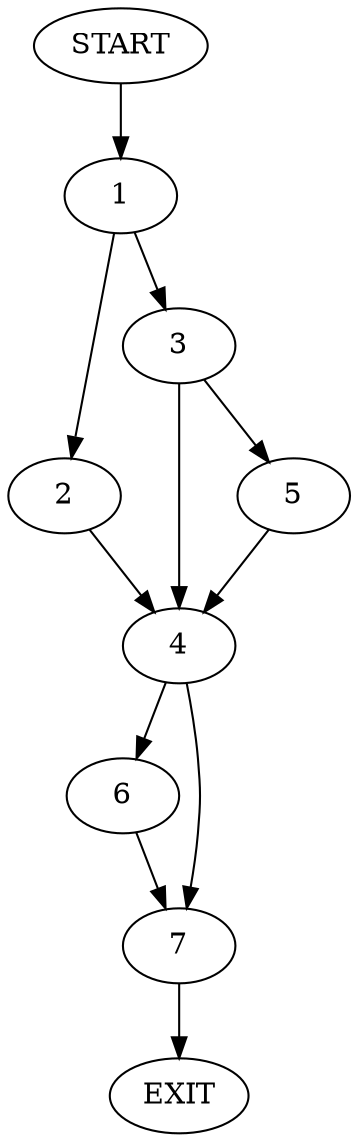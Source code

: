 digraph {
0 [label="START"]
8 [label="EXIT"]
0 -> 1
1 -> 2
1 -> 3
2 -> 4
3 -> 4
3 -> 5
5 -> 4
4 -> 6
4 -> 7
7 -> 8
6 -> 7
}

